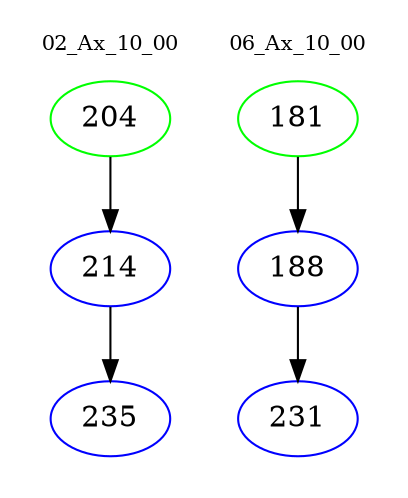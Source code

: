digraph{
subgraph cluster_0 {
color = white
label = "02_Ax_10_00";
fontsize=10;
T0_204 [label="204", color="green"]
T0_204 -> T0_214 [color="black"]
T0_214 [label="214", color="blue"]
T0_214 -> T0_235 [color="black"]
T0_235 [label="235", color="blue"]
}
subgraph cluster_1 {
color = white
label = "06_Ax_10_00";
fontsize=10;
T1_181 [label="181", color="green"]
T1_181 -> T1_188 [color="black"]
T1_188 [label="188", color="blue"]
T1_188 -> T1_231 [color="black"]
T1_231 [label="231", color="blue"]
}
}
